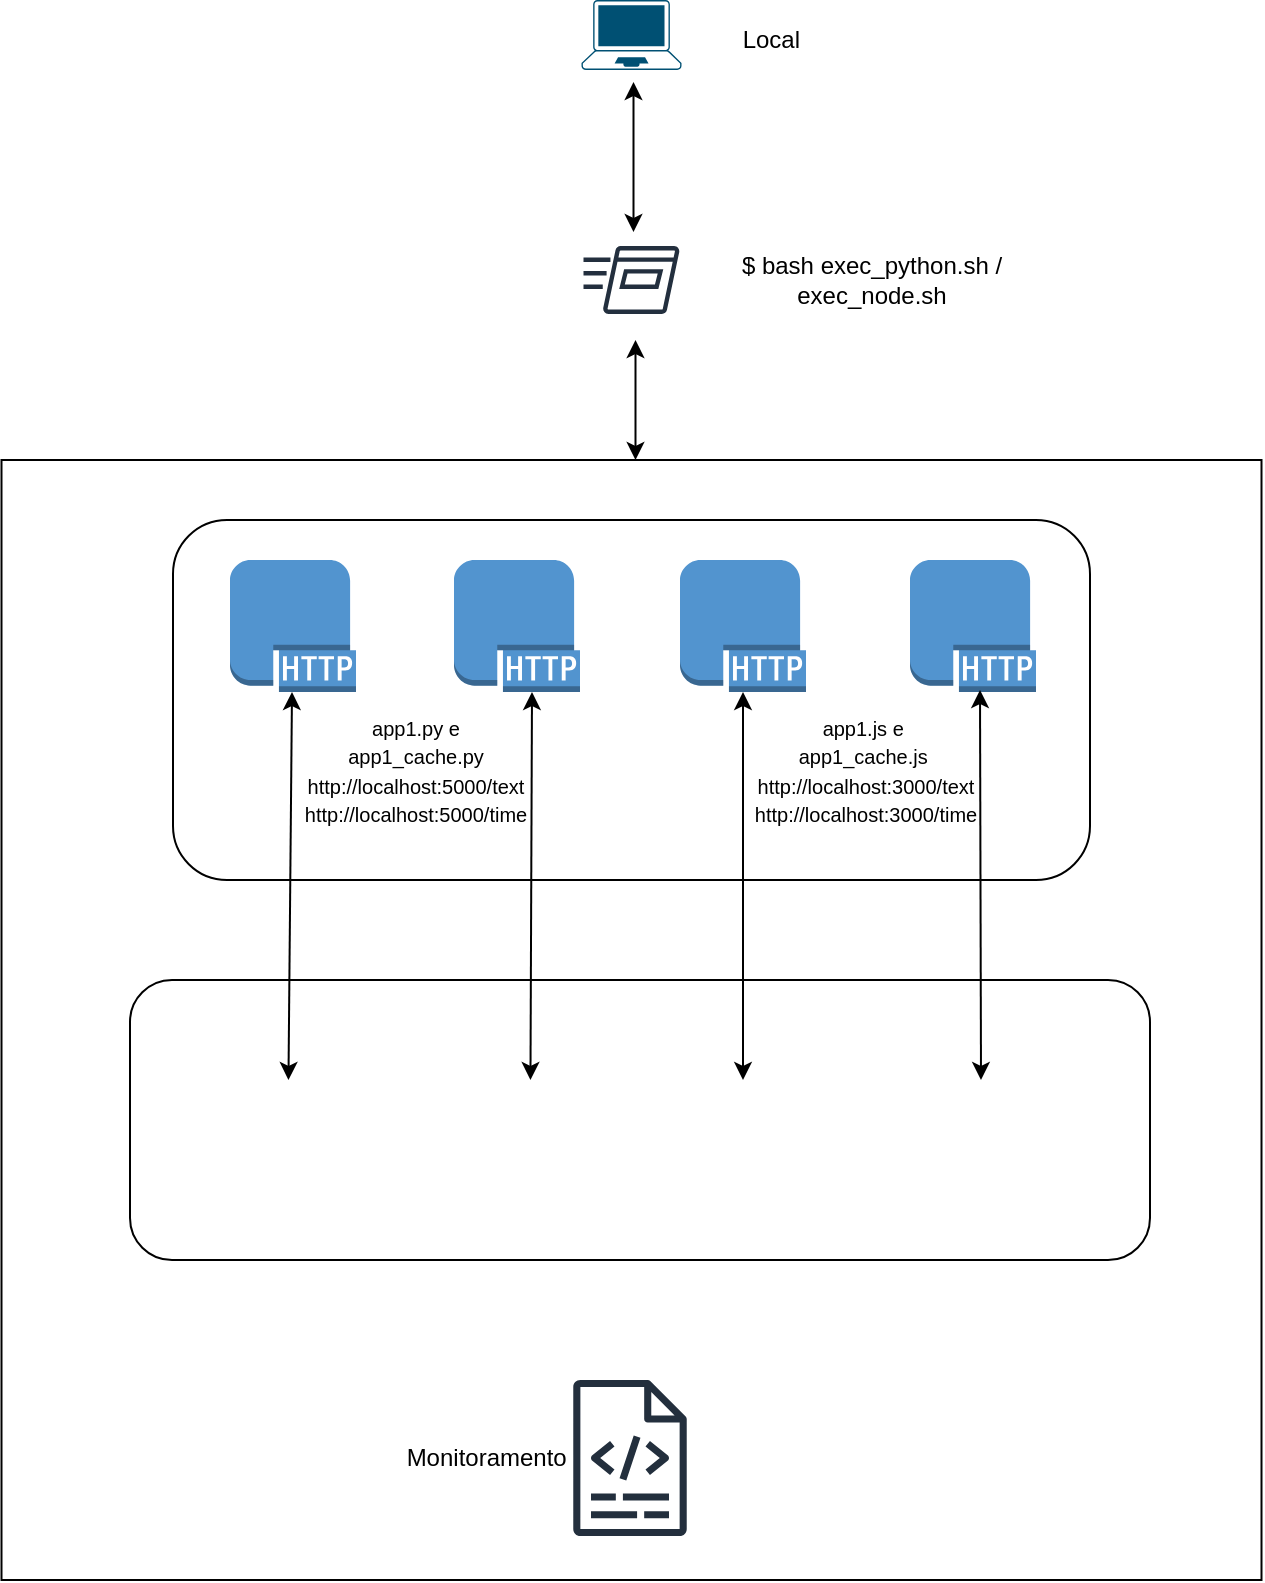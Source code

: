<mxfile>
    <diagram id="bWUdn7sMIuGZNoCm3tp6" name="Page-1">
        <mxGraphModel dx="1150" dy="697" grid="1" gridSize="10" guides="1" tooltips="1" connect="1" arrows="1" fold="1" page="1" pageScale="1" pageWidth="850" pageHeight="1100" math="0" shadow="0">
            <root>
                <mxCell id="0"/>
                <mxCell id="1" parent="0"/>
                <mxCell id="26" value="" style="rounded=0;whiteSpace=wrap;html=1;" vertex="1" parent="1">
                    <mxGeometry x="85.75" y="251" width="630" height="560" as="geometry"/>
                </mxCell>
                <mxCell id="25" value="" style="rounded=1;whiteSpace=wrap;html=1;" vertex="1" parent="1">
                    <mxGeometry x="150" y="511" width="510" height="140" as="geometry"/>
                </mxCell>
                <mxCell id="15" value="" style="rounded=1;whiteSpace=wrap;html=1;" vertex="1" parent="1">
                    <mxGeometry x="171.5" y="281" width="458.5" height="180" as="geometry"/>
                </mxCell>
                <mxCell id="4" value="" style="points=[[0.13,0.02,0],[0.5,0,0],[0.87,0.02,0],[0.885,0.4,0],[0.985,0.985,0],[0.5,1,0],[0.015,0.985,0],[0.115,0.4,0]];verticalLabelPosition=bottom;sketch=0;html=1;verticalAlign=top;aspect=fixed;align=center;pointerEvents=1;shape=mxgraph.cisco19.laptop;fillColor=#005073;strokeColor=none;" vertex="1" parent="1">
                    <mxGeometry x="375.75" y="21" width="50" height="35" as="geometry"/>
                </mxCell>
                <mxCell id="5" value="" style="outlineConnect=0;dashed=0;verticalLabelPosition=bottom;verticalAlign=top;align=center;html=1;shape=mxgraph.aws3.http_protocol;fillColor=#5294CF;gradientColor=none;" vertex="1" parent="1">
                    <mxGeometry x="200" y="301" width="63" height="66" as="geometry"/>
                </mxCell>
                <mxCell id="6" value="" style="outlineConnect=0;dashed=0;verticalLabelPosition=bottom;verticalAlign=top;align=center;html=1;shape=mxgraph.aws3.http_protocol;fillColor=#5294CF;gradientColor=none;" vertex="1" parent="1">
                    <mxGeometry x="312" y="301" width="63" height="66" as="geometry"/>
                </mxCell>
                <mxCell id="7" value="" style="outlineConnect=0;dashed=0;verticalLabelPosition=bottom;verticalAlign=top;align=center;html=1;shape=mxgraph.aws3.http_protocol;fillColor=#5294CF;gradientColor=none;" vertex="1" parent="1">
                    <mxGeometry x="425" y="301" width="63" height="66" as="geometry"/>
                </mxCell>
                <mxCell id="8" value="" style="outlineConnect=0;dashed=0;verticalLabelPosition=bottom;verticalAlign=top;align=center;html=1;shape=mxgraph.aws3.http_protocol;fillColor=#5294CF;gradientColor=none;" vertex="1" parent="1">
                    <mxGeometry x="540" y="301" width="63" height="66" as="geometry"/>
                </mxCell>
                <mxCell id="9" value="" style="shape=image;verticalLabelPosition=bottom;labelBackgroundColor=default;verticalAlign=top;aspect=fixed;imageAspect=0;image=https://upload.wikimedia.org/wikipedia/commons/thumb/c/c3/Python-logo-notext.svg/640px-Python-logo-notext.svg.png;" vertex="1" parent="1">
                    <mxGeometry x="196" y="561" width="66.46" height="73" as="geometry"/>
                </mxCell>
                <mxCell id="10" value="" style="shape=image;verticalLabelPosition=bottom;labelBackgroundColor=default;verticalAlign=top;aspect=fixed;imageAspect=0;image=https://upload.wikimedia.org/wikipedia/commons/thumb/c/c3/Python-logo-notext.svg/640px-Python-logo-notext.svg.png;" vertex="1" parent="1">
                    <mxGeometry x="317" y="561" width="66.46" height="73" as="geometry"/>
                </mxCell>
                <mxCell id="11" value="" style="shape=image;verticalLabelPosition=bottom;labelBackgroundColor=default;verticalAlign=top;aspect=fixed;imageAspect=0;image=https://upload.wikimedia.org/wikipedia/commons/thumb/d/d9/Node.js_logo.svg/1200px-Node.js_logo.svg.png;" vertex="1" parent="1">
                    <mxGeometry x="413.95" y="561" width="85.1" height="52.13" as="geometry"/>
                </mxCell>
                <mxCell id="12" value="" style="shape=image;verticalLabelPosition=bottom;labelBackgroundColor=default;verticalAlign=top;aspect=fixed;imageAspect=0;image=https://upload.wikimedia.org/wikipedia/commons/thumb/d/d9/Node.js_logo.svg/1200px-Node.js_logo.svg.png;" vertex="1" parent="1">
                    <mxGeometry x="532.95" y="561" width="85.1" height="52.13" as="geometry"/>
                </mxCell>
                <mxCell id="13" value="" style="sketch=0;outlineConnect=0;fontColor=#232F3E;gradientColor=none;fillColor=#232F3D;strokeColor=none;dashed=0;verticalLabelPosition=bottom;verticalAlign=top;align=center;html=1;fontSize=12;fontStyle=0;aspect=fixed;pointerEvents=1;shape=mxgraph.aws4.logs;" vertex="1" parent="1">
                    <mxGeometry x="371.5" y="711" width="57" height="78" as="geometry"/>
                </mxCell>
                <mxCell id="18" value="&lt;font style=&quot;font-size: 10px;&quot;&gt;app1.js e&amp;nbsp; app1_cache.js&amp;nbsp;&lt;/font&gt;&lt;div&gt;&lt;font style=&quot;font-size: 10px;&quot;&gt;http://localhost:3000/text&lt;br&gt;http://localhost:3000/time&lt;/font&gt;&lt;/div&gt;" style="text;html=1;align=center;verticalAlign=middle;whiteSpace=wrap;rounded=0;" vertex="1" parent="1">
                    <mxGeometry x="488" y="391" width="60" height="30" as="geometry"/>
                </mxCell>
                <mxCell id="19" value="&lt;font style=&quot;font-size: 10px;&quot;&gt;app1.py e app1_cache.py&lt;/font&gt;&lt;div&gt;&lt;font style=&quot;font-size: 10px;&quot;&gt;http://localhost:5000/text&lt;br&gt;http://localhost:5000/time&lt;/font&gt;&lt;/div&gt;" style="text;html=1;align=center;verticalAlign=middle;whiteSpace=wrap;rounded=0;" vertex="1" parent="1">
                    <mxGeometry x="263" y="391" width="60" height="30" as="geometry"/>
                </mxCell>
                <mxCell id="21" value="" style="endArrow=classic;startArrow=classic;html=1;entryX=0.5;entryY=1;entryDx=0;entryDy=0;entryPerimeter=0;exitX=0.5;exitY=0;exitDx=0;exitDy=0;" edge="1" parent="1" source="11" target="7">
                    <mxGeometry width="50" height="50" relative="1" as="geometry">
                        <mxPoint x="420" y="451" as="sourcePoint"/>
                        <mxPoint x="470" y="401" as="targetPoint"/>
                    </mxGeometry>
                </mxCell>
                <mxCell id="22" value="" style="endArrow=classic;startArrow=classic;html=1;entryX=0.5;entryY=1;entryDx=0;entryDy=0;entryPerimeter=0;exitX=0.5;exitY=0;exitDx=0;exitDy=0;" edge="1" parent="1" source="12">
                    <mxGeometry width="50" height="50" relative="1" as="geometry">
                        <mxPoint x="575" y="540" as="sourcePoint"/>
                        <mxPoint x="575" y="366" as="targetPoint"/>
                    </mxGeometry>
                </mxCell>
                <mxCell id="23" value="" style="endArrow=classic;startArrow=classic;html=1;entryX=0.5;entryY=1;entryDx=0;entryDy=0;entryPerimeter=0;exitX=0.5;exitY=0;exitDx=0;exitDy=0;" edge="1" parent="1" source="9">
                    <mxGeometry width="50" height="50" relative="1" as="geometry">
                        <mxPoint x="231" y="541" as="sourcePoint"/>
                        <mxPoint x="231" y="367" as="targetPoint"/>
                    </mxGeometry>
                </mxCell>
                <mxCell id="24" value="" style="endArrow=classic;startArrow=classic;html=1;entryX=0.5;entryY=1;entryDx=0;entryDy=0;entryPerimeter=0;exitX=0.5;exitY=0;exitDx=0;exitDy=0;" edge="1" parent="1" source="10">
                    <mxGeometry width="50" height="50" relative="1" as="geometry">
                        <mxPoint x="346.23" y="561" as="sourcePoint"/>
                        <mxPoint x="351" y="367" as="targetPoint"/>
                    </mxGeometry>
                </mxCell>
                <mxCell id="27" value="Monitoramento&amp;nbsp;" style="text;html=1;align=center;verticalAlign=middle;whiteSpace=wrap;rounded=0;" vertex="1" parent="1">
                    <mxGeometry x="300" y="735" width="60" height="30" as="geometry"/>
                </mxCell>
                <mxCell id="28" value="&amp;nbsp;Local" style="text;html=1;align=center;verticalAlign=middle;whiteSpace=wrap;rounded=0;" vertex="1" parent="1">
                    <mxGeometry x="439.05" y="26" width="60" height="30" as="geometry"/>
                </mxCell>
                <mxCell id="29" value="" style="sketch=0;outlineConnect=0;fontColor=#232F3E;gradientColor=none;strokeColor=#232F3E;fillColor=#ffffff;dashed=0;verticalLabelPosition=bottom;verticalAlign=top;align=center;html=1;fontSize=12;fontStyle=0;aspect=fixed;shape=mxgraph.aws4.resourceIcon;resIcon=mxgraph.aws4.run_command;" vertex="1" parent="1">
                    <mxGeometry x="370.75" y="131" width="60" height="60" as="geometry"/>
                </mxCell>
                <mxCell id="31" value="$ bash exec_python.sh / exec_node.sh" style="text;html=1;align=center;verticalAlign=middle;whiteSpace=wrap;rounded=0;" vertex="1" parent="1">
                    <mxGeometry x="425.75" y="146" width="190" height="30" as="geometry"/>
                </mxCell>
                <mxCell id="32" value="" style="endArrow=classic;startArrow=classic;html=1;entryX=0.5;entryY=1;entryDx=0;entryDy=0;entryPerimeter=0;" edge="1" parent="1">
                    <mxGeometry width="50" height="50" relative="1" as="geometry">
                        <mxPoint x="401.75" y="137" as="sourcePoint"/>
                        <mxPoint x="401.75" y="62" as="targetPoint"/>
                    </mxGeometry>
                </mxCell>
                <mxCell id="34" value="" style="endArrow=classic;startArrow=classic;html=1;entryX=0.5;entryY=0;entryDx=0;entryDy=0;" edge="1" parent="1">
                    <mxGeometry width="50" height="50" relative="1" as="geometry">
                        <mxPoint x="402.75" y="191" as="sourcePoint"/>
                        <mxPoint x="402.75" y="251" as="targetPoint"/>
                    </mxGeometry>
                </mxCell>
            </root>
        </mxGraphModel>
    </diagram>
</mxfile>